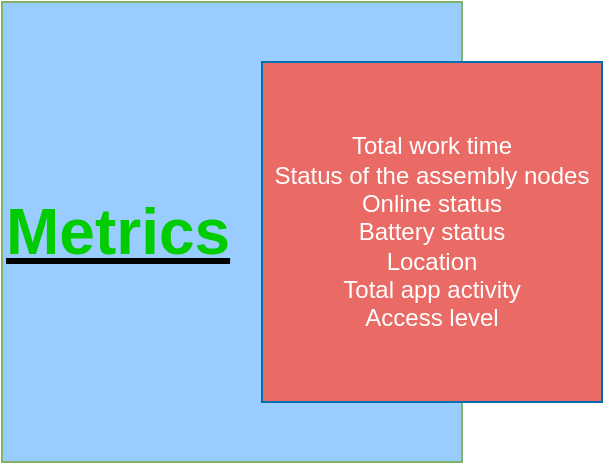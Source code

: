 <mxfile version="22.1.4" type="device">
  <diagram name="Страница — 1" id="aI4e5St_0Ubl9PosObGN">
    <mxGraphModel dx="659" dy="549" grid="1" gridSize="10" guides="1" tooltips="1" connect="1" arrows="1" fold="1" page="1" pageScale="1" pageWidth="827" pageHeight="1169" math="0" shadow="0">
      <root>
        <mxCell id="0" />
        <mxCell id="1" parent="0" />
        <mxCell id="kiSAQQvTdjCZ334Fq2QU-1" value="&lt;div style=&quot;text-align: justify;&quot;&gt;&lt;span style=&quot;font-size: 32px;&quot;&gt;&lt;b style=&quot;&quot;&gt;&lt;u style=&quot;&quot;&gt;&lt;font color=&quot;#00cc00&quot;&gt;Metrics&lt;/font&gt;&lt;/u&gt;&lt;/b&gt;&lt;/span&gt;&lt;/div&gt;" style="whiteSpace=wrap;html=1;aspect=fixed;fillStyle=auto;align=left;fillColor=#99CCFF;strokeColor=#82b366;" parent="1" vertex="1">
          <mxGeometry x="210" y="130" width="230" height="230" as="geometry" />
        </mxCell>
        <mxCell id="kiSAQQvTdjCZ334Fq2QU-2" value="Total work time&lt;br&gt;Status of the assembly nodes&lt;br&gt;Online status&lt;br&gt;Battery status&lt;br&gt;Location&lt;br&gt;Total app activity&lt;br&gt;Access level" style="whiteSpace=wrap;html=1;aspect=fixed;fillColor=#EA6B66;fontColor=#ffffff;strokeColor=#006EAF;" parent="1" vertex="1">
          <mxGeometry x="340" y="160" width="170" height="170" as="geometry" />
        </mxCell>
      </root>
    </mxGraphModel>
  </diagram>
</mxfile>
